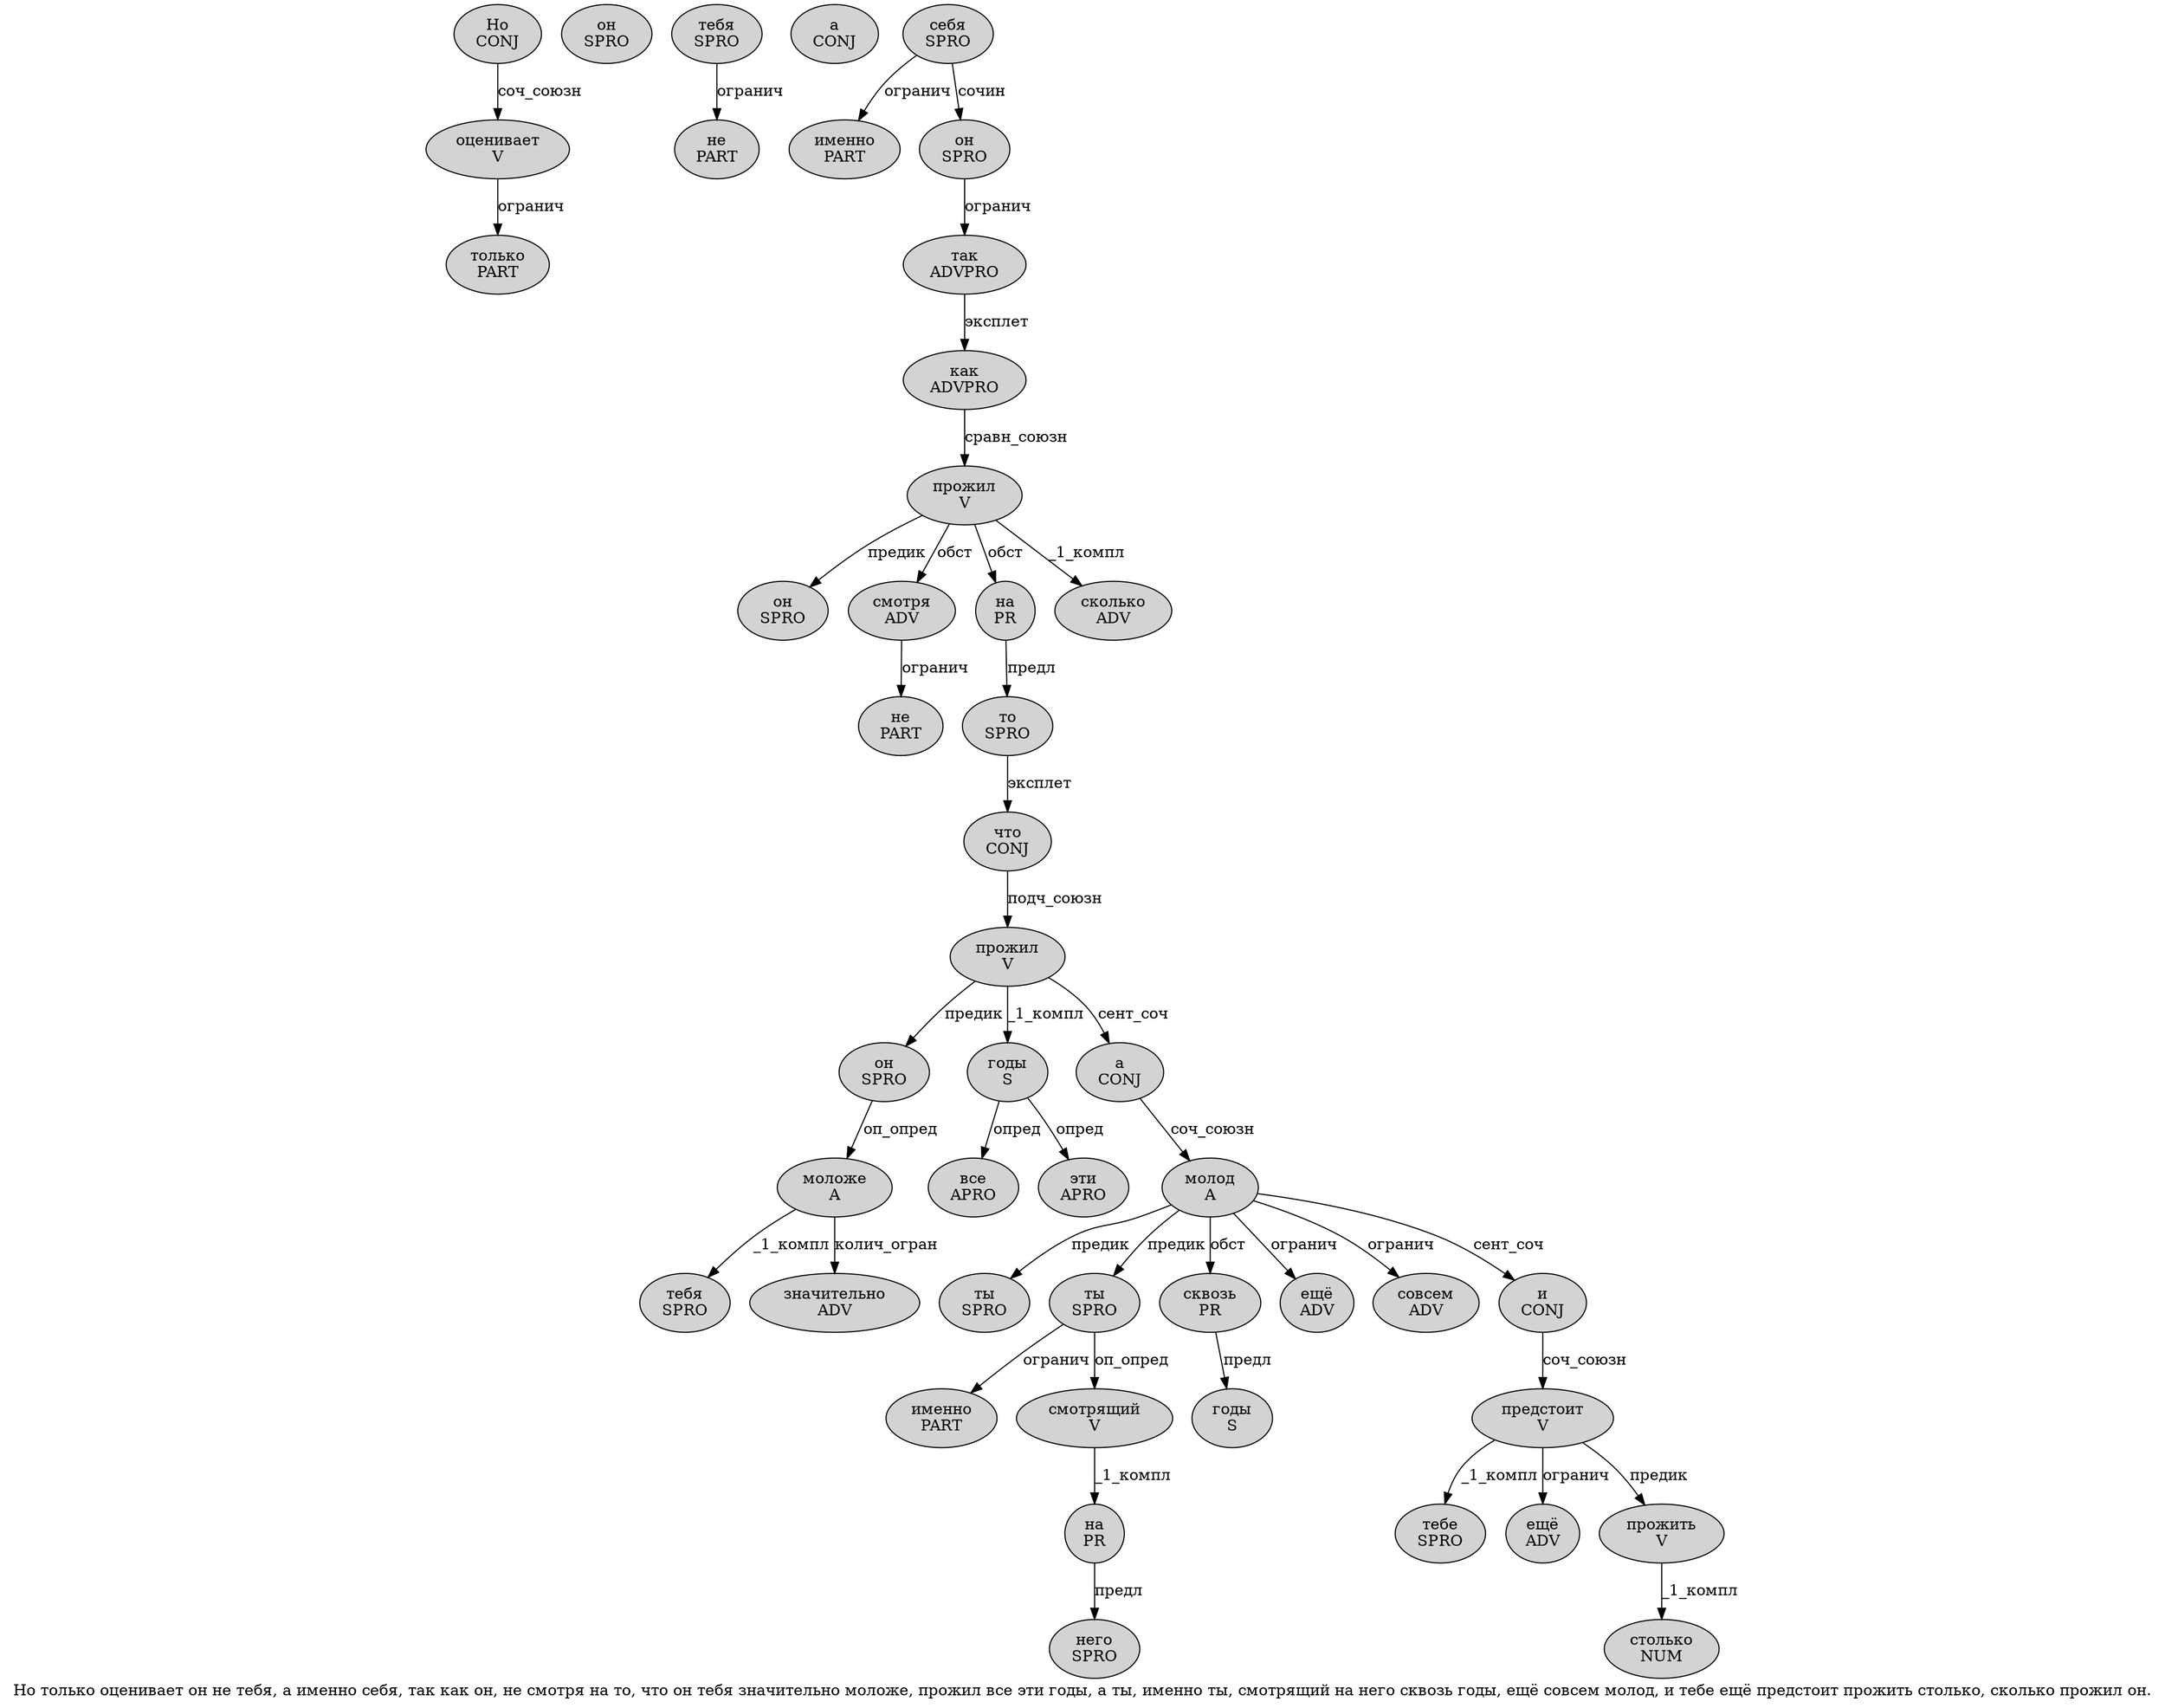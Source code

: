 digraph SENTENCE_2070 {
	graph [label="Но только оценивает он не тебя, а именно себя, так как он, не смотря на то, что он тебя значительно моложе, прожил все эти годы, а ты, именно ты, смотрящий на него сквозь годы, ещё совсем молод, и тебе ещё предстоит прожить столько, сколько прожил он."]
	node [style=filled]
		0 [label="Но
CONJ" color="" fillcolor=lightgray penwidth=1 shape=ellipse]
		1 [label="только
PART" color="" fillcolor=lightgray penwidth=1 shape=ellipse]
		2 [label="оценивает
V" color="" fillcolor=lightgray penwidth=1 shape=ellipse]
		3 [label="он
SPRO" color="" fillcolor=lightgray penwidth=1 shape=ellipse]
		4 [label="не
PART" color="" fillcolor=lightgray penwidth=1 shape=ellipse]
		5 [label="тебя
SPRO" color="" fillcolor=lightgray penwidth=1 shape=ellipse]
		7 [label="а
CONJ" color="" fillcolor=lightgray penwidth=1 shape=ellipse]
		8 [label="именно
PART" color="" fillcolor=lightgray penwidth=1 shape=ellipse]
		9 [label="себя
SPRO" color="" fillcolor=lightgray penwidth=1 shape=ellipse]
		11 [label="так
ADVPRO" color="" fillcolor=lightgray penwidth=1 shape=ellipse]
		12 [label="как
ADVPRO" color="" fillcolor=lightgray penwidth=1 shape=ellipse]
		13 [label="он
SPRO" color="" fillcolor=lightgray penwidth=1 shape=ellipse]
		15 [label="не
PART" color="" fillcolor=lightgray penwidth=1 shape=ellipse]
		16 [label="смотря
ADV" color="" fillcolor=lightgray penwidth=1 shape=ellipse]
		17 [label="на
PR" color="" fillcolor=lightgray penwidth=1 shape=ellipse]
		18 [label="то
SPRO" color="" fillcolor=lightgray penwidth=1 shape=ellipse]
		20 [label="что
CONJ" color="" fillcolor=lightgray penwidth=1 shape=ellipse]
		21 [label="он
SPRO" color="" fillcolor=lightgray penwidth=1 shape=ellipse]
		22 [label="тебя
SPRO" color="" fillcolor=lightgray penwidth=1 shape=ellipse]
		23 [label="значительно
ADV" color="" fillcolor=lightgray penwidth=1 shape=ellipse]
		24 [label="моложе
A" color="" fillcolor=lightgray penwidth=1 shape=ellipse]
		26 [label="прожил
V" color="" fillcolor=lightgray penwidth=1 shape=ellipse]
		27 [label="все
APRO" color="" fillcolor=lightgray penwidth=1 shape=ellipse]
		28 [label="эти
APRO" color="" fillcolor=lightgray penwidth=1 shape=ellipse]
		29 [label="годы
S" color="" fillcolor=lightgray penwidth=1 shape=ellipse]
		31 [label="а
CONJ" color="" fillcolor=lightgray penwidth=1 shape=ellipse]
		32 [label="ты
SPRO" color="" fillcolor=lightgray penwidth=1 shape=ellipse]
		34 [label="именно
PART" color="" fillcolor=lightgray penwidth=1 shape=ellipse]
		35 [label="ты
SPRO" color="" fillcolor=lightgray penwidth=1 shape=ellipse]
		37 [label="смотрящий
V" color="" fillcolor=lightgray penwidth=1 shape=ellipse]
		38 [label="на
PR" color="" fillcolor=lightgray penwidth=1 shape=ellipse]
		39 [label="него
SPRO" color="" fillcolor=lightgray penwidth=1 shape=ellipse]
		40 [label="сквозь
PR" color="" fillcolor=lightgray penwidth=1 shape=ellipse]
		41 [label="годы
S" color="" fillcolor=lightgray penwidth=1 shape=ellipse]
		43 [label="ещё
ADV" color="" fillcolor=lightgray penwidth=1 shape=ellipse]
		44 [label="совсем
ADV" color="" fillcolor=lightgray penwidth=1 shape=ellipse]
		45 [label="молод
A" color="" fillcolor=lightgray penwidth=1 shape=ellipse]
		47 [label="и
CONJ" color="" fillcolor=lightgray penwidth=1 shape=ellipse]
		48 [label="тебе
SPRO" color="" fillcolor=lightgray penwidth=1 shape=ellipse]
		49 [label="ещё
ADV" color="" fillcolor=lightgray penwidth=1 shape=ellipse]
		50 [label="предстоит
V" color="" fillcolor=lightgray penwidth=1 shape=ellipse]
		51 [label="прожить
V" color="" fillcolor=lightgray penwidth=1 shape=ellipse]
		52 [label="столько
NUM" color="" fillcolor=lightgray penwidth=1 shape=ellipse]
		54 [label="сколько
ADV" color="" fillcolor=lightgray penwidth=1 shape=ellipse]
		55 [label="прожил
V" color="" fillcolor=lightgray penwidth=1 shape=ellipse]
		56 [label="он
SPRO" color="" fillcolor=lightgray penwidth=1 shape=ellipse]
			16 -> 15 [label="огранич"]
			55 -> 13 [label="предик"]
			55 -> 16 [label="обст"]
			55 -> 17 [label="обст"]
			55 -> 54 [label="_1_компл"]
			24 -> 22 [label="_1_компл"]
			24 -> 23 [label="колич_огран"]
			18 -> 20 [label="эксплет"]
			45 -> 32 [label="предик"]
			45 -> 35 [label="предик"]
			45 -> 40 [label="обст"]
			45 -> 43 [label="огранич"]
			45 -> 44 [label="огранич"]
			45 -> 47 [label="сент_соч"]
			51 -> 52 [label="_1_компл"]
			37 -> 38 [label="_1_компл"]
			5 -> 4 [label="огранич"]
			0 -> 2 [label="соч_союзн"]
			9 -> 8 [label="огранич"]
			9 -> 56 [label="сочин"]
			26 -> 21 [label="предик"]
			26 -> 29 [label="_1_компл"]
			26 -> 31 [label="сент_соч"]
			35 -> 34 [label="огранич"]
			35 -> 37 [label="оп_опред"]
			40 -> 41 [label="предл"]
			47 -> 50 [label="соч_союзн"]
			38 -> 39 [label="предл"]
			29 -> 27 [label="опред"]
			29 -> 28 [label="опред"]
			12 -> 55 [label="сравн_союзн"]
			56 -> 11 [label="огранич"]
			11 -> 12 [label="эксплет"]
			31 -> 45 [label="соч_союзн"]
			50 -> 48 [label="_1_компл"]
			50 -> 49 [label="огранич"]
			50 -> 51 [label="предик"]
			2 -> 1 [label="огранич"]
			21 -> 24 [label="оп_опред"]
			17 -> 18 [label="предл"]
			20 -> 26 [label="подч_союзн"]
}